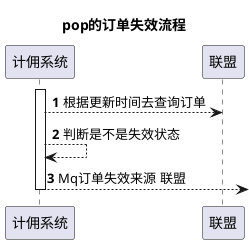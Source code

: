 @startuml
autonumber

title pop的订单失效流程

activate 计佣系统

计佣系统--> 联盟: 根据更新时间去查询订单

计佣系统-->计佣系统:判断是不是失效状态

计佣系统-->]:Mq订单失效来源 联盟

deactivate 计佣系统


@enduml